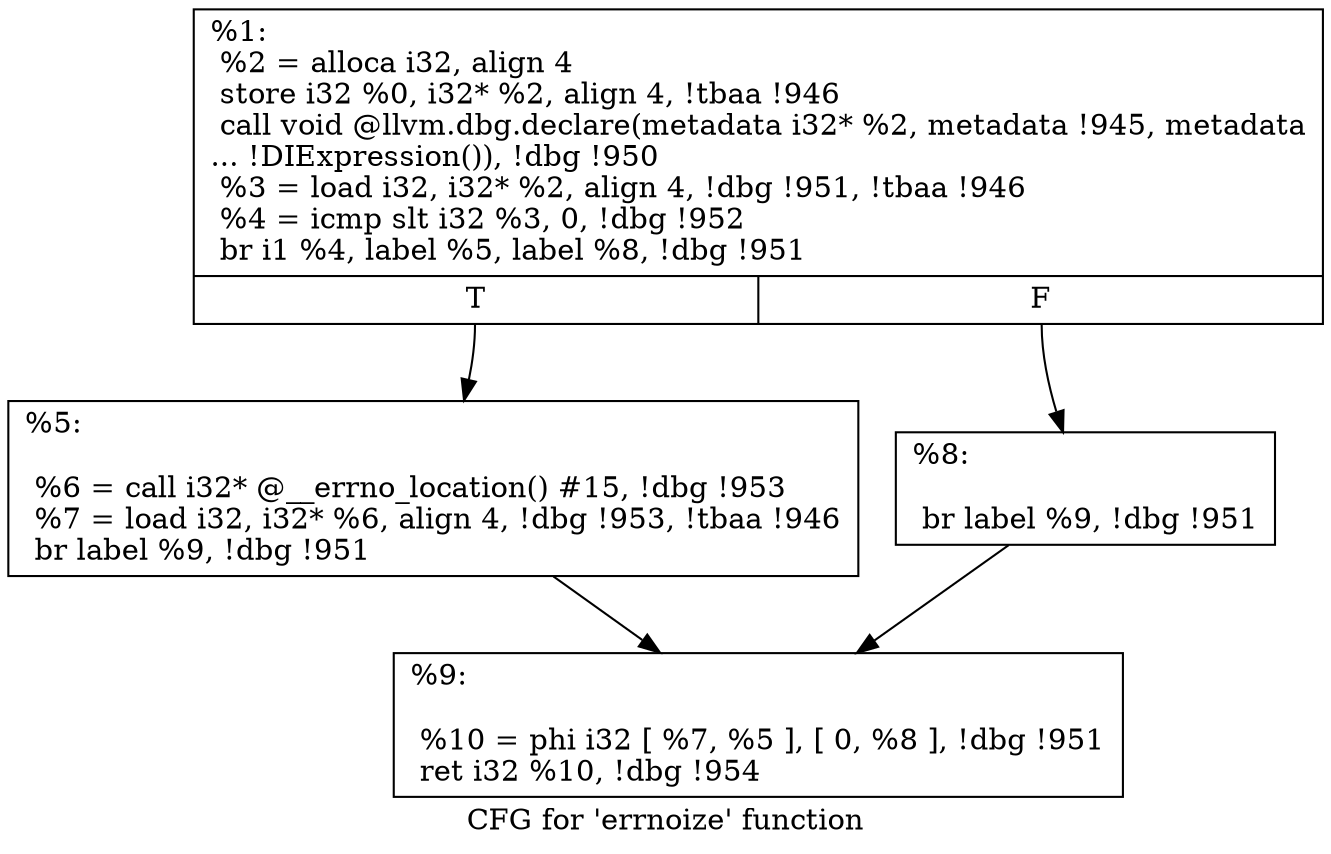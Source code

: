 digraph "CFG for 'errnoize' function" {
	label="CFG for 'errnoize' function";

	Node0x23db010 [shape=record,label="{%1:\l  %2 = alloca i32, align 4\l  store i32 %0, i32* %2, align 4, !tbaa !946\l  call void @llvm.dbg.declare(metadata i32* %2, metadata !945, metadata\l... !DIExpression()), !dbg !950\l  %3 = load i32, i32* %2, align 4, !dbg !951, !tbaa !946\l  %4 = icmp slt i32 %3, 0, !dbg !952\l  br i1 %4, label %5, label %8, !dbg !951\l|{<s0>T|<s1>F}}"];
	Node0x23db010:s0 -> Node0x23df170;
	Node0x23db010:s1 -> Node0x23bd8c0;
	Node0x23df170 [shape=record,label="{%5:\l\l  %6 = call i32* @__errno_location() #15, !dbg !953\l  %7 = load i32, i32* %6, align 4, !dbg !953, !tbaa !946\l  br label %9, !dbg !951\l}"];
	Node0x23df170 -> Node0x23bd910;
	Node0x23bd8c0 [shape=record,label="{%8:\l\l  br label %9, !dbg !951\l}"];
	Node0x23bd8c0 -> Node0x23bd910;
	Node0x23bd910 [shape=record,label="{%9:\l\l  %10 = phi i32 [ %7, %5 ], [ 0, %8 ], !dbg !951\l  ret i32 %10, !dbg !954\l}"];
}

